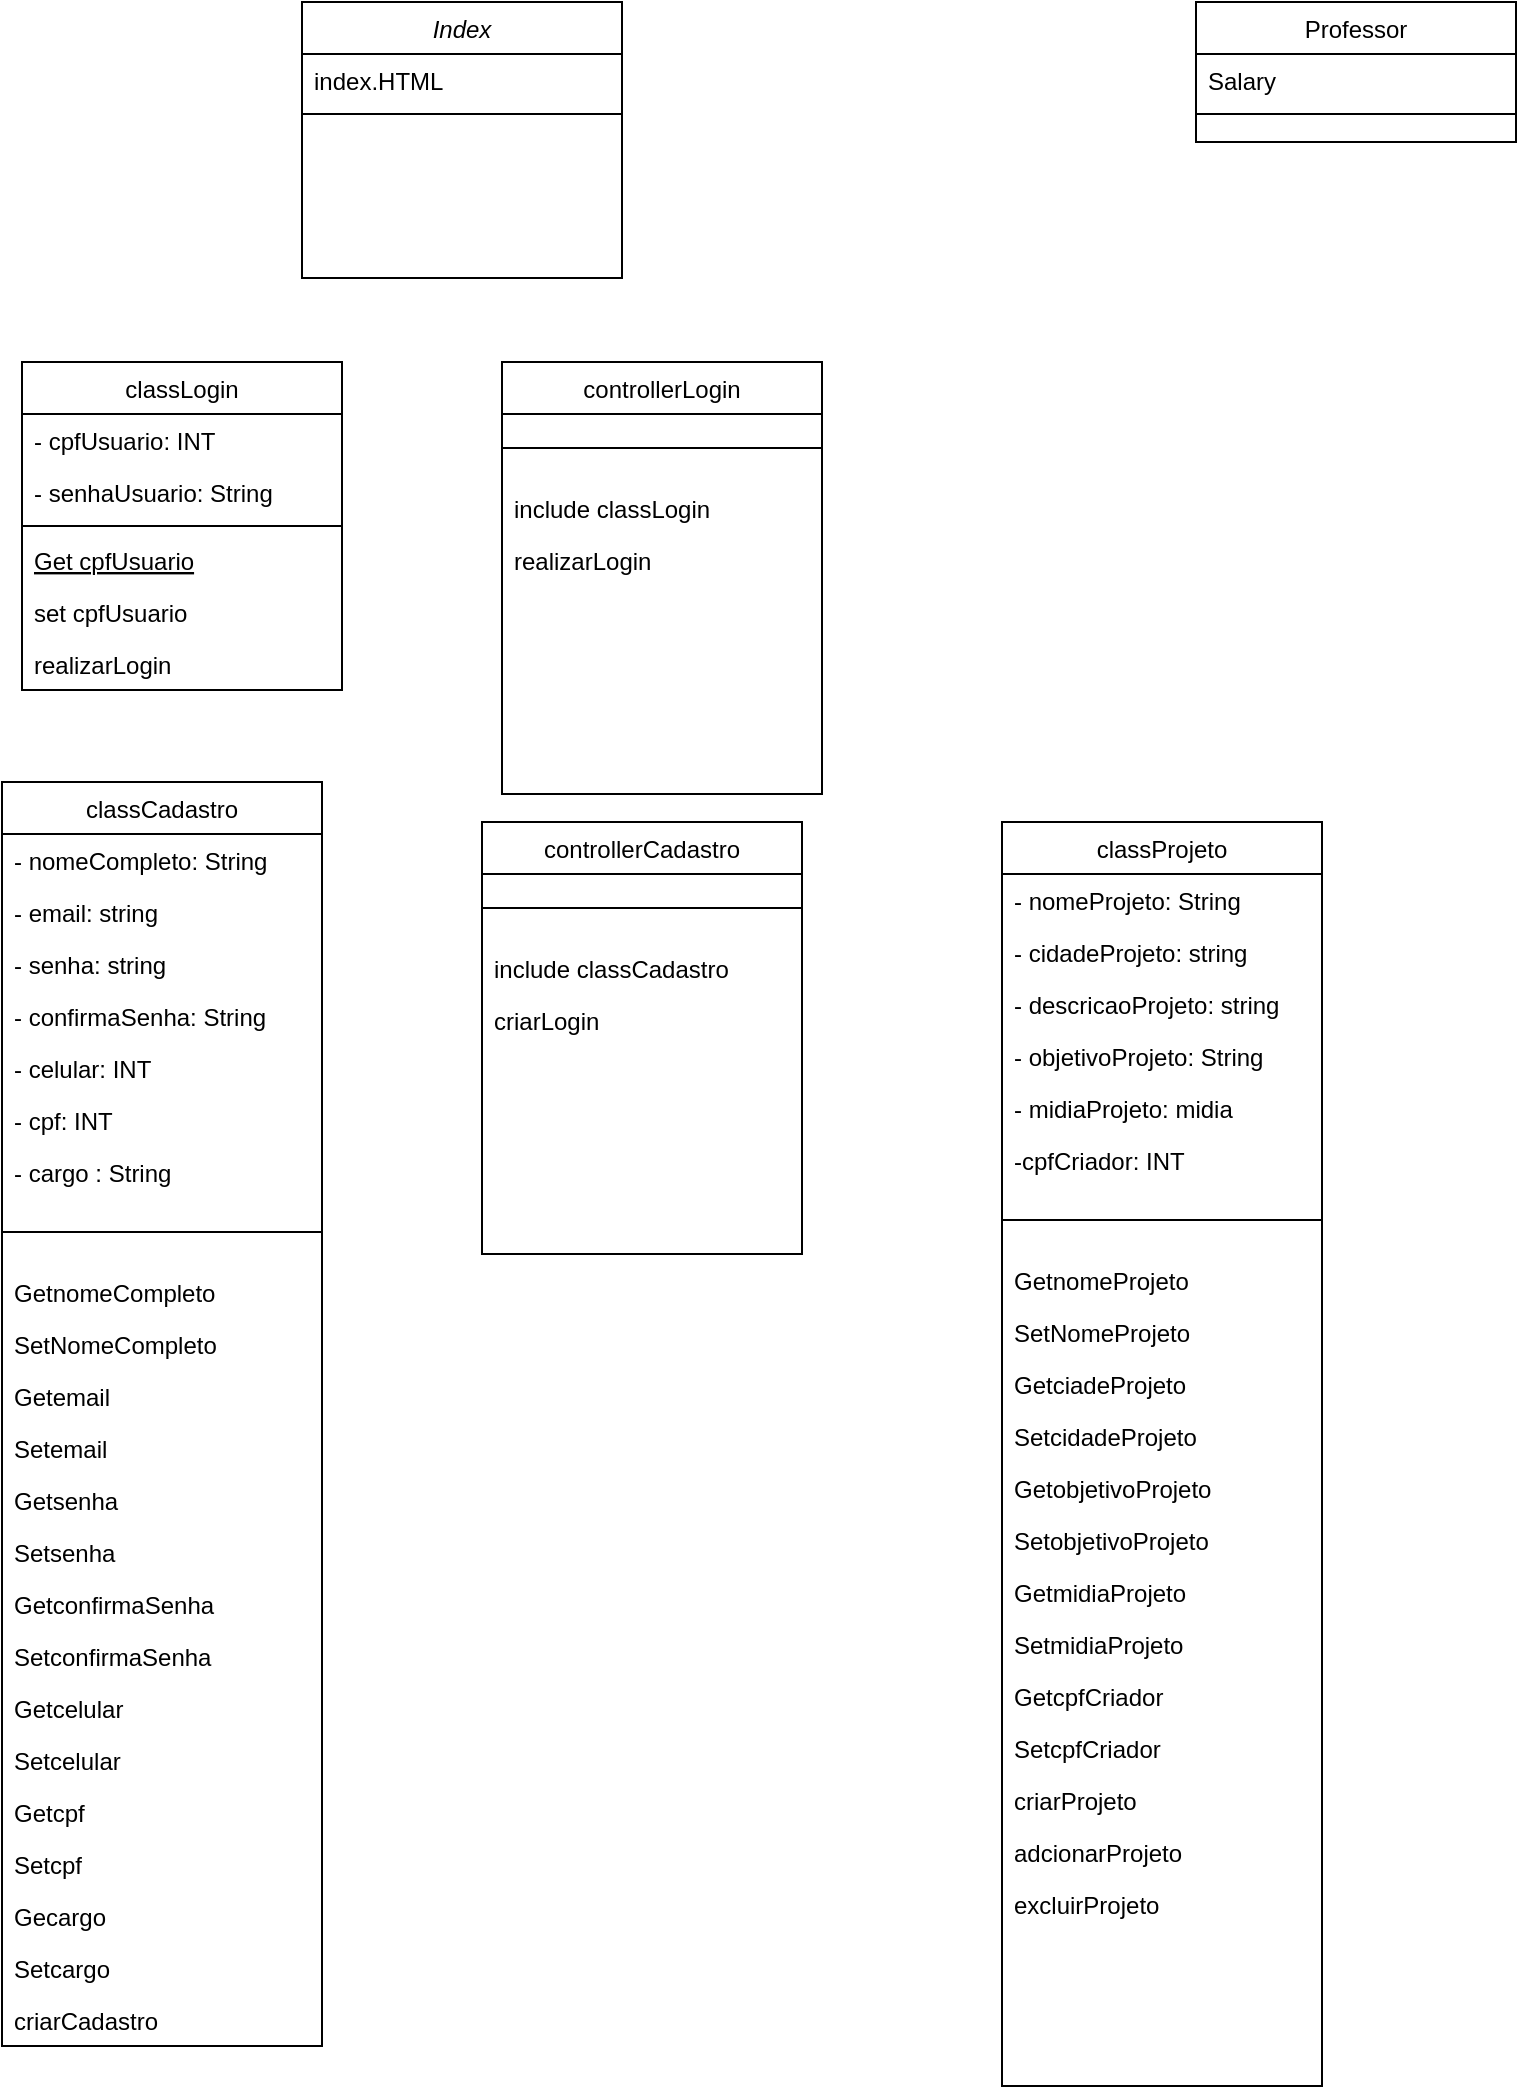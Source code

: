 <mxfile version="21.1.4" type="device">
  <diagram id="C5RBs43oDa-KdzZeNtuy" name="Page-1">
    <mxGraphModel dx="950" dy="549" grid="1" gridSize="10" guides="1" tooltips="1" connect="1" arrows="1" fold="1" page="1" pageScale="1" pageWidth="827" pageHeight="1169" math="0" shadow="0">
      <root>
        <mxCell id="WIyWlLk6GJQsqaUBKTNV-0" />
        <mxCell id="WIyWlLk6GJQsqaUBKTNV-1" parent="WIyWlLk6GJQsqaUBKTNV-0" />
        <mxCell id="zkfFHV4jXpPFQw0GAbJ--0" value="Index" style="swimlane;fontStyle=2;align=center;verticalAlign=top;childLayout=stackLayout;horizontal=1;startSize=26;horizontalStack=0;resizeParent=1;resizeLast=0;collapsible=1;marginBottom=0;rounded=0;shadow=0;strokeWidth=1;" parent="WIyWlLk6GJQsqaUBKTNV-1" vertex="1">
          <mxGeometry x="220" y="120" width="160" height="138" as="geometry">
            <mxRectangle x="230" y="140" width="160" height="26" as="alternateBounds" />
          </mxGeometry>
        </mxCell>
        <mxCell id="zkfFHV4jXpPFQw0GAbJ--1" value="index.HTML&#xa;" style="text;align=left;verticalAlign=top;spacingLeft=4;spacingRight=4;overflow=hidden;rotatable=0;points=[[0,0.5],[1,0.5]];portConstraint=eastwest;" parent="zkfFHV4jXpPFQw0GAbJ--0" vertex="1">
          <mxGeometry y="26" width="160" height="26" as="geometry" />
        </mxCell>
        <mxCell id="zkfFHV4jXpPFQw0GAbJ--4" value="" style="line;html=1;strokeWidth=1;align=left;verticalAlign=middle;spacingTop=-1;spacingLeft=3;spacingRight=3;rotatable=0;labelPosition=right;points=[];portConstraint=eastwest;" parent="zkfFHV4jXpPFQw0GAbJ--0" vertex="1">
          <mxGeometry y="52" width="160" height="8" as="geometry" />
        </mxCell>
        <mxCell id="zkfFHV4jXpPFQw0GAbJ--6" value="classLogin" style="swimlane;fontStyle=0;align=center;verticalAlign=top;childLayout=stackLayout;horizontal=1;startSize=26;horizontalStack=0;resizeParent=1;resizeLast=0;collapsible=1;marginBottom=0;rounded=0;shadow=0;strokeWidth=1;" parent="WIyWlLk6GJQsqaUBKTNV-1" vertex="1">
          <mxGeometry x="80" y="300" width="160" height="164" as="geometry">
            <mxRectangle x="80" y="300" width="160" height="26" as="alternateBounds" />
          </mxGeometry>
        </mxCell>
        <mxCell id="zkfFHV4jXpPFQw0GAbJ--7" value="- cpfUsuario: INT" style="text;align=left;verticalAlign=top;spacingLeft=4;spacingRight=4;overflow=hidden;rotatable=0;points=[[0,0.5],[1,0.5]];portConstraint=eastwest;" parent="zkfFHV4jXpPFQw0GAbJ--6" vertex="1">
          <mxGeometry y="26" width="160" height="26" as="geometry" />
        </mxCell>
        <mxCell id="zkfFHV4jXpPFQw0GAbJ--8" value="- senhaUsuario: String " style="text;align=left;verticalAlign=top;spacingLeft=4;spacingRight=4;overflow=hidden;rotatable=0;points=[[0,0.5],[1,0.5]];portConstraint=eastwest;rounded=0;shadow=0;html=0;" parent="zkfFHV4jXpPFQw0GAbJ--6" vertex="1">
          <mxGeometry y="52" width="160" height="26" as="geometry" />
        </mxCell>
        <mxCell id="zkfFHV4jXpPFQw0GAbJ--9" value="" style="line;html=1;strokeWidth=1;align=left;verticalAlign=middle;spacingTop=-1;spacingLeft=3;spacingRight=3;rotatable=0;labelPosition=right;points=[];portConstraint=eastwest;" parent="zkfFHV4jXpPFQw0GAbJ--6" vertex="1">
          <mxGeometry y="78" width="160" height="8" as="geometry" />
        </mxCell>
        <mxCell id="zkfFHV4jXpPFQw0GAbJ--10" value="Get cpfUsuario" style="text;align=left;verticalAlign=top;spacingLeft=4;spacingRight=4;overflow=hidden;rotatable=0;points=[[0,0.5],[1,0.5]];portConstraint=eastwest;fontStyle=4;strokeColor=none;" parent="zkfFHV4jXpPFQw0GAbJ--6" vertex="1">
          <mxGeometry y="86" width="160" height="26" as="geometry" />
        </mxCell>
        <mxCell id="zkfFHV4jXpPFQw0GAbJ--11" value="set cpfUsuario" style="text;align=left;verticalAlign=top;spacingLeft=4;spacingRight=4;overflow=hidden;rotatable=0;points=[[0,0.5],[1,0.5]];portConstraint=eastwest;" parent="zkfFHV4jXpPFQw0GAbJ--6" vertex="1">
          <mxGeometry y="112" width="160" height="26" as="geometry" />
        </mxCell>
        <mxCell id="Jmb-bmkT--kfqNME3nwQ-0" value="realizarLogin" style="text;align=left;verticalAlign=top;spacingLeft=4;spacingRight=4;overflow=hidden;rotatable=0;points=[[0,0.5],[1,0.5]];portConstraint=eastwest;" vertex="1" parent="zkfFHV4jXpPFQw0GAbJ--6">
          <mxGeometry y="138" width="160" height="26" as="geometry" />
        </mxCell>
        <mxCell id="zkfFHV4jXpPFQw0GAbJ--13" value="Professor" style="swimlane;fontStyle=0;align=center;verticalAlign=top;childLayout=stackLayout;horizontal=1;startSize=26;horizontalStack=0;resizeParent=1;resizeLast=0;collapsible=1;marginBottom=0;rounded=0;shadow=0;strokeWidth=1;" parent="WIyWlLk6GJQsqaUBKTNV-1" vertex="1">
          <mxGeometry x="667" y="120" width="160" height="70" as="geometry">
            <mxRectangle x="340" y="380" width="170" height="26" as="alternateBounds" />
          </mxGeometry>
        </mxCell>
        <mxCell id="zkfFHV4jXpPFQw0GAbJ--14" value="Salary" style="text;align=left;verticalAlign=top;spacingLeft=4;spacingRight=4;overflow=hidden;rotatable=0;points=[[0,0.5],[1,0.5]];portConstraint=eastwest;" parent="zkfFHV4jXpPFQw0GAbJ--13" vertex="1">
          <mxGeometry y="26" width="160" height="26" as="geometry" />
        </mxCell>
        <mxCell id="zkfFHV4jXpPFQw0GAbJ--15" value="" style="line;html=1;strokeWidth=1;align=left;verticalAlign=middle;spacingTop=-1;spacingLeft=3;spacingRight=3;rotatable=0;labelPosition=right;points=[];portConstraint=eastwest;" parent="zkfFHV4jXpPFQw0GAbJ--13" vertex="1">
          <mxGeometry y="52" width="160" height="8" as="geometry" />
        </mxCell>
        <mxCell id="zkfFHV4jXpPFQw0GAbJ--17" value="controllerLogin" style="swimlane;fontStyle=0;align=center;verticalAlign=top;childLayout=stackLayout;horizontal=1;startSize=26;horizontalStack=0;resizeParent=1;resizeLast=0;collapsible=1;marginBottom=0;rounded=0;shadow=0;strokeWidth=1;" parent="WIyWlLk6GJQsqaUBKTNV-1" vertex="1">
          <mxGeometry x="320" y="300" width="160" height="216" as="geometry">
            <mxRectangle x="550" y="140" width="160" height="26" as="alternateBounds" />
          </mxGeometry>
        </mxCell>
        <mxCell id="zkfFHV4jXpPFQw0GAbJ--23" value="" style="line;html=1;strokeWidth=1;align=left;verticalAlign=middle;spacingTop=-1;spacingLeft=3;spacingRight=3;rotatable=0;labelPosition=right;points=[];portConstraint=eastwest;" parent="zkfFHV4jXpPFQw0GAbJ--17" vertex="1">
          <mxGeometry y="26" width="160" height="34" as="geometry" />
        </mxCell>
        <mxCell id="zkfFHV4jXpPFQw0GAbJ--24" value="include classLogin" style="text;align=left;verticalAlign=top;spacingLeft=4;spacingRight=4;overflow=hidden;rotatable=0;points=[[0,0.5],[1,0.5]];portConstraint=eastwest;" parent="zkfFHV4jXpPFQw0GAbJ--17" vertex="1">
          <mxGeometry y="60" width="160" height="26" as="geometry" />
        </mxCell>
        <mxCell id="Jmb-bmkT--kfqNME3nwQ-1" value="realizarLogin" style="text;align=left;verticalAlign=top;spacingLeft=4;spacingRight=4;overflow=hidden;rotatable=0;points=[[0,0.5],[1,0.5]];portConstraint=eastwest;" vertex="1" parent="zkfFHV4jXpPFQw0GAbJ--17">
          <mxGeometry y="86" width="160" height="26" as="geometry" />
        </mxCell>
        <mxCell id="Jmb-bmkT--kfqNME3nwQ-2" value="controllerCadastro" style="swimlane;fontStyle=0;align=center;verticalAlign=top;childLayout=stackLayout;horizontal=1;startSize=26;horizontalStack=0;resizeParent=1;resizeLast=0;collapsible=1;marginBottom=0;rounded=0;shadow=0;strokeWidth=1;" vertex="1" parent="WIyWlLk6GJQsqaUBKTNV-1">
          <mxGeometry x="310" y="530" width="160" height="216" as="geometry">
            <mxRectangle x="550" y="140" width="160" height="26" as="alternateBounds" />
          </mxGeometry>
        </mxCell>
        <mxCell id="Jmb-bmkT--kfqNME3nwQ-3" value="" style="line;html=1;strokeWidth=1;align=left;verticalAlign=middle;spacingTop=-1;spacingLeft=3;spacingRight=3;rotatable=0;labelPosition=right;points=[];portConstraint=eastwest;" vertex="1" parent="Jmb-bmkT--kfqNME3nwQ-2">
          <mxGeometry y="26" width="160" height="34" as="geometry" />
        </mxCell>
        <mxCell id="Jmb-bmkT--kfqNME3nwQ-4" value="include classCadastro" style="text;align=left;verticalAlign=top;spacingLeft=4;spacingRight=4;overflow=hidden;rotatable=0;points=[[0,0.5],[1,0.5]];portConstraint=eastwest;" vertex="1" parent="Jmb-bmkT--kfqNME3nwQ-2">
          <mxGeometry y="60" width="160" height="26" as="geometry" />
        </mxCell>
        <mxCell id="Jmb-bmkT--kfqNME3nwQ-5" value="criarLogin" style="text;align=left;verticalAlign=top;spacingLeft=4;spacingRight=4;overflow=hidden;rotatable=0;points=[[0,0.5],[1,0.5]];portConstraint=eastwest;" vertex="1" parent="Jmb-bmkT--kfqNME3nwQ-2">
          <mxGeometry y="86" width="160" height="26" as="geometry" />
        </mxCell>
        <mxCell id="Jmb-bmkT--kfqNME3nwQ-6" value="classCadastro" style="swimlane;fontStyle=0;align=center;verticalAlign=top;childLayout=stackLayout;horizontal=1;startSize=26;horizontalStack=0;resizeParent=1;resizeLast=0;collapsible=1;marginBottom=0;rounded=0;shadow=0;strokeWidth=1;" vertex="1" parent="WIyWlLk6GJQsqaUBKTNV-1">
          <mxGeometry x="70" y="510" width="160" height="632" as="geometry">
            <mxRectangle x="70" y="510" width="160" height="26" as="alternateBounds" />
          </mxGeometry>
        </mxCell>
        <mxCell id="Jmb-bmkT--kfqNME3nwQ-10" value="- nomeCompleto: String" style="text;align=left;verticalAlign=top;spacingLeft=4;spacingRight=4;overflow=hidden;rotatable=0;points=[[0,0.5],[1,0.5]];portConstraint=eastwest;" vertex="1" parent="Jmb-bmkT--kfqNME3nwQ-6">
          <mxGeometry y="26" width="160" height="26" as="geometry" />
        </mxCell>
        <mxCell id="Jmb-bmkT--kfqNME3nwQ-11" value="- email: string" style="text;align=left;verticalAlign=top;spacingLeft=4;spacingRight=4;overflow=hidden;rotatable=0;points=[[0,0.5],[1,0.5]];portConstraint=eastwest;" vertex="1" parent="Jmb-bmkT--kfqNME3nwQ-6">
          <mxGeometry y="52" width="160" height="26" as="geometry" />
        </mxCell>
        <mxCell id="Jmb-bmkT--kfqNME3nwQ-12" value="- senha: string" style="text;align=left;verticalAlign=top;spacingLeft=4;spacingRight=4;overflow=hidden;rotatable=0;points=[[0,0.5],[1,0.5]];portConstraint=eastwest;" vertex="1" parent="Jmb-bmkT--kfqNME3nwQ-6">
          <mxGeometry y="78" width="160" height="26" as="geometry" />
        </mxCell>
        <mxCell id="Jmb-bmkT--kfqNME3nwQ-17" value="- confirmaSenha: String" style="text;align=left;verticalAlign=top;spacingLeft=4;spacingRight=4;overflow=hidden;rotatable=0;points=[[0,0.5],[1,0.5]];portConstraint=eastwest;" vertex="1" parent="Jmb-bmkT--kfqNME3nwQ-6">
          <mxGeometry y="104" width="160" height="26" as="geometry" />
        </mxCell>
        <mxCell id="Jmb-bmkT--kfqNME3nwQ-13" value="- celular: INT" style="text;align=left;verticalAlign=top;spacingLeft=4;spacingRight=4;overflow=hidden;rotatable=0;points=[[0,0.5],[1,0.5]];portConstraint=eastwest;" vertex="1" parent="Jmb-bmkT--kfqNME3nwQ-6">
          <mxGeometry y="130" width="160" height="26" as="geometry" />
        </mxCell>
        <mxCell id="Jmb-bmkT--kfqNME3nwQ-14" value="- cpf: INT" style="text;align=left;verticalAlign=top;spacingLeft=4;spacingRight=4;overflow=hidden;rotatable=0;points=[[0,0.5],[1,0.5]];portConstraint=eastwest;" vertex="1" parent="Jmb-bmkT--kfqNME3nwQ-6">
          <mxGeometry y="156" width="160" height="26" as="geometry" />
        </mxCell>
        <mxCell id="Jmb-bmkT--kfqNME3nwQ-15" value="- cargo : String" style="text;align=left;verticalAlign=top;spacingLeft=4;spacingRight=4;overflow=hidden;rotatable=0;points=[[0,0.5],[1,0.5]];portConstraint=eastwest;" vertex="1" parent="Jmb-bmkT--kfqNME3nwQ-6">
          <mxGeometry y="182" width="160" height="26" as="geometry" />
        </mxCell>
        <mxCell id="Jmb-bmkT--kfqNME3nwQ-7" value="" style="line;html=1;strokeWidth=1;align=left;verticalAlign=middle;spacingTop=-1;spacingLeft=3;spacingRight=3;rotatable=0;labelPosition=right;points=[];portConstraint=eastwest;" vertex="1" parent="Jmb-bmkT--kfqNME3nwQ-6">
          <mxGeometry y="208" width="160" height="34" as="geometry" />
        </mxCell>
        <mxCell id="Jmb-bmkT--kfqNME3nwQ-8" value="GetnomeCompleto" style="text;align=left;verticalAlign=top;spacingLeft=4;spacingRight=4;overflow=hidden;rotatable=0;points=[[0,0.5],[1,0.5]];portConstraint=eastwest;" vertex="1" parent="Jmb-bmkT--kfqNME3nwQ-6">
          <mxGeometry y="242" width="160" height="26" as="geometry" />
        </mxCell>
        <mxCell id="Jmb-bmkT--kfqNME3nwQ-9" value="SetNomeCompleto" style="text;align=left;verticalAlign=top;spacingLeft=4;spacingRight=4;overflow=hidden;rotatable=0;points=[[0,0.5],[1,0.5]];portConstraint=eastwest;" vertex="1" parent="Jmb-bmkT--kfqNME3nwQ-6">
          <mxGeometry y="268" width="160" height="26" as="geometry" />
        </mxCell>
        <mxCell id="Jmb-bmkT--kfqNME3nwQ-18" value="Getemail" style="text;align=left;verticalAlign=top;spacingLeft=4;spacingRight=4;overflow=hidden;rotatable=0;points=[[0,0.5],[1,0.5]];portConstraint=eastwest;" vertex="1" parent="Jmb-bmkT--kfqNME3nwQ-6">
          <mxGeometry y="294" width="160" height="26" as="geometry" />
        </mxCell>
        <mxCell id="Jmb-bmkT--kfqNME3nwQ-19" value="Setemail" style="text;align=left;verticalAlign=top;spacingLeft=4;spacingRight=4;overflow=hidden;rotatable=0;points=[[0,0.5],[1,0.5]];portConstraint=eastwest;" vertex="1" parent="Jmb-bmkT--kfqNME3nwQ-6">
          <mxGeometry y="320" width="160" height="26" as="geometry" />
        </mxCell>
        <mxCell id="Jmb-bmkT--kfqNME3nwQ-20" value="Getsenha" style="text;align=left;verticalAlign=top;spacingLeft=4;spacingRight=4;overflow=hidden;rotatable=0;points=[[0,0.5],[1,0.5]];portConstraint=eastwest;" vertex="1" parent="Jmb-bmkT--kfqNME3nwQ-6">
          <mxGeometry y="346" width="160" height="26" as="geometry" />
        </mxCell>
        <mxCell id="Jmb-bmkT--kfqNME3nwQ-21" value="Setsenha" style="text;align=left;verticalAlign=top;spacingLeft=4;spacingRight=4;overflow=hidden;rotatable=0;points=[[0,0.5],[1,0.5]];portConstraint=eastwest;" vertex="1" parent="Jmb-bmkT--kfqNME3nwQ-6">
          <mxGeometry y="372" width="160" height="26" as="geometry" />
        </mxCell>
        <mxCell id="Jmb-bmkT--kfqNME3nwQ-22" value="GetconfirmaSenha" style="text;align=left;verticalAlign=top;spacingLeft=4;spacingRight=4;overflow=hidden;rotatable=0;points=[[0,0.5],[1,0.5]];portConstraint=eastwest;" vertex="1" parent="Jmb-bmkT--kfqNME3nwQ-6">
          <mxGeometry y="398" width="160" height="26" as="geometry" />
        </mxCell>
        <mxCell id="Jmb-bmkT--kfqNME3nwQ-23" value="SetconfirmaSenha" style="text;align=left;verticalAlign=top;spacingLeft=4;spacingRight=4;overflow=hidden;rotatable=0;points=[[0,0.5],[1,0.5]];portConstraint=eastwest;" vertex="1" parent="Jmb-bmkT--kfqNME3nwQ-6">
          <mxGeometry y="424" width="160" height="26" as="geometry" />
        </mxCell>
        <mxCell id="Jmb-bmkT--kfqNME3nwQ-24" value="Getcelular" style="text;align=left;verticalAlign=top;spacingLeft=4;spacingRight=4;overflow=hidden;rotatable=0;points=[[0,0.5],[1,0.5]];portConstraint=eastwest;" vertex="1" parent="Jmb-bmkT--kfqNME3nwQ-6">
          <mxGeometry y="450" width="160" height="26" as="geometry" />
        </mxCell>
        <mxCell id="Jmb-bmkT--kfqNME3nwQ-25" value="Setcelular" style="text;align=left;verticalAlign=top;spacingLeft=4;spacingRight=4;overflow=hidden;rotatable=0;points=[[0,0.5],[1,0.5]];portConstraint=eastwest;" vertex="1" parent="Jmb-bmkT--kfqNME3nwQ-6">
          <mxGeometry y="476" width="160" height="26" as="geometry" />
        </mxCell>
        <mxCell id="Jmb-bmkT--kfqNME3nwQ-26" value="Getcpf" style="text;align=left;verticalAlign=top;spacingLeft=4;spacingRight=4;overflow=hidden;rotatable=0;points=[[0,0.5],[1,0.5]];portConstraint=eastwest;" vertex="1" parent="Jmb-bmkT--kfqNME3nwQ-6">
          <mxGeometry y="502" width="160" height="26" as="geometry" />
        </mxCell>
        <mxCell id="Jmb-bmkT--kfqNME3nwQ-27" value="Setcpf" style="text;align=left;verticalAlign=top;spacingLeft=4;spacingRight=4;overflow=hidden;rotatable=0;points=[[0,0.5],[1,0.5]];portConstraint=eastwest;" vertex="1" parent="Jmb-bmkT--kfqNME3nwQ-6">
          <mxGeometry y="528" width="160" height="26" as="geometry" />
        </mxCell>
        <mxCell id="Jmb-bmkT--kfqNME3nwQ-28" value="Gecargo" style="text;align=left;verticalAlign=top;spacingLeft=4;spacingRight=4;overflow=hidden;rotatable=0;points=[[0,0.5],[1,0.5]];portConstraint=eastwest;" vertex="1" parent="Jmb-bmkT--kfqNME3nwQ-6">
          <mxGeometry y="554" width="160" height="26" as="geometry" />
        </mxCell>
        <mxCell id="Jmb-bmkT--kfqNME3nwQ-29" value="Setcargo" style="text;align=left;verticalAlign=top;spacingLeft=4;spacingRight=4;overflow=hidden;rotatable=0;points=[[0,0.5],[1,0.5]];portConstraint=eastwest;" vertex="1" parent="Jmb-bmkT--kfqNME3nwQ-6">
          <mxGeometry y="580" width="160" height="26" as="geometry" />
        </mxCell>
        <mxCell id="Jmb-bmkT--kfqNME3nwQ-30" value="criarCadastro" style="text;align=left;verticalAlign=top;spacingLeft=4;spacingRight=4;overflow=hidden;rotatable=0;points=[[0,0.5],[1,0.5]];portConstraint=eastwest;" vertex="1" parent="Jmb-bmkT--kfqNME3nwQ-6">
          <mxGeometry y="606" width="160" height="26" as="geometry" />
        </mxCell>
        <mxCell id="Jmb-bmkT--kfqNME3nwQ-32" value="classProjeto" style="swimlane;fontStyle=0;align=center;verticalAlign=top;childLayout=stackLayout;horizontal=1;startSize=26;horizontalStack=0;resizeParent=1;resizeLast=0;collapsible=1;marginBottom=0;rounded=0;shadow=0;strokeWidth=1;" vertex="1" parent="WIyWlLk6GJQsqaUBKTNV-1">
          <mxGeometry x="570" y="530" width="160" height="632" as="geometry">
            <mxRectangle x="70" y="510" width="160" height="26" as="alternateBounds" />
          </mxGeometry>
        </mxCell>
        <mxCell id="Jmb-bmkT--kfqNME3nwQ-33" value="- nomeProjeto: String" style="text;align=left;verticalAlign=top;spacingLeft=4;spacingRight=4;overflow=hidden;rotatable=0;points=[[0,0.5],[1,0.5]];portConstraint=eastwest;" vertex="1" parent="Jmb-bmkT--kfqNME3nwQ-32">
          <mxGeometry y="26" width="160" height="26" as="geometry" />
        </mxCell>
        <mxCell id="Jmb-bmkT--kfqNME3nwQ-34" value="- cidadeProjeto: string" style="text;align=left;verticalAlign=top;spacingLeft=4;spacingRight=4;overflow=hidden;rotatable=0;points=[[0,0.5],[1,0.5]];portConstraint=eastwest;" vertex="1" parent="Jmb-bmkT--kfqNME3nwQ-32">
          <mxGeometry y="52" width="160" height="26" as="geometry" />
        </mxCell>
        <mxCell id="Jmb-bmkT--kfqNME3nwQ-35" value="- descricaoProjeto: string" style="text;align=left;verticalAlign=top;spacingLeft=4;spacingRight=4;overflow=hidden;rotatable=0;points=[[0,0.5],[1,0.5]];portConstraint=eastwest;" vertex="1" parent="Jmb-bmkT--kfqNME3nwQ-32">
          <mxGeometry y="78" width="160" height="26" as="geometry" />
        </mxCell>
        <mxCell id="Jmb-bmkT--kfqNME3nwQ-36" value="- objetivoProjeto: String" style="text;align=left;verticalAlign=top;spacingLeft=4;spacingRight=4;overflow=hidden;rotatable=0;points=[[0,0.5],[1,0.5]];portConstraint=eastwest;" vertex="1" parent="Jmb-bmkT--kfqNME3nwQ-32">
          <mxGeometry y="104" width="160" height="26" as="geometry" />
        </mxCell>
        <mxCell id="Jmb-bmkT--kfqNME3nwQ-37" value="- midiaProjeto: midia" style="text;align=left;verticalAlign=top;spacingLeft=4;spacingRight=4;overflow=hidden;rotatable=0;points=[[0,0.5],[1,0.5]];portConstraint=eastwest;" vertex="1" parent="Jmb-bmkT--kfqNME3nwQ-32">
          <mxGeometry y="130" width="160" height="26" as="geometry" />
        </mxCell>
        <mxCell id="Jmb-bmkT--kfqNME3nwQ-39" value="-cpfCriador: INT" style="text;align=left;verticalAlign=top;spacingLeft=4;spacingRight=4;overflow=hidden;rotatable=0;points=[[0,0.5],[1,0.5]];portConstraint=eastwest;" vertex="1" parent="Jmb-bmkT--kfqNME3nwQ-32">
          <mxGeometry y="156" width="160" height="26" as="geometry" />
        </mxCell>
        <mxCell id="Jmb-bmkT--kfqNME3nwQ-40" value="" style="line;html=1;strokeWidth=1;align=left;verticalAlign=middle;spacingTop=-1;spacingLeft=3;spacingRight=3;rotatable=0;labelPosition=right;points=[];portConstraint=eastwest;" vertex="1" parent="Jmb-bmkT--kfqNME3nwQ-32">
          <mxGeometry y="182" width="160" height="34" as="geometry" />
        </mxCell>
        <mxCell id="Jmb-bmkT--kfqNME3nwQ-41" value="GetnomeProjeto" style="text;align=left;verticalAlign=top;spacingLeft=4;spacingRight=4;overflow=hidden;rotatable=0;points=[[0,0.5],[1,0.5]];portConstraint=eastwest;" vertex="1" parent="Jmb-bmkT--kfqNME3nwQ-32">
          <mxGeometry y="216" width="160" height="26" as="geometry" />
        </mxCell>
        <mxCell id="Jmb-bmkT--kfqNME3nwQ-42" value="SetNomeProjeto" style="text;align=left;verticalAlign=top;spacingLeft=4;spacingRight=4;overflow=hidden;rotatable=0;points=[[0,0.5],[1,0.5]];portConstraint=eastwest;" vertex="1" parent="Jmb-bmkT--kfqNME3nwQ-32">
          <mxGeometry y="242" width="160" height="26" as="geometry" />
        </mxCell>
        <mxCell id="Jmb-bmkT--kfqNME3nwQ-43" value="GetciadeProjeto" style="text;align=left;verticalAlign=top;spacingLeft=4;spacingRight=4;overflow=hidden;rotatable=0;points=[[0,0.5],[1,0.5]];portConstraint=eastwest;" vertex="1" parent="Jmb-bmkT--kfqNME3nwQ-32">
          <mxGeometry y="268" width="160" height="26" as="geometry" />
        </mxCell>
        <mxCell id="Jmb-bmkT--kfqNME3nwQ-44" value="SetcidadeProjeto" style="text;align=left;verticalAlign=top;spacingLeft=4;spacingRight=4;overflow=hidden;rotatable=0;points=[[0,0.5],[1,0.5]];portConstraint=eastwest;" vertex="1" parent="Jmb-bmkT--kfqNME3nwQ-32">
          <mxGeometry y="294" width="160" height="26" as="geometry" />
        </mxCell>
        <mxCell id="Jmb-bmkT--kfqNME3nwQ-45" value="GetobjetivoProjeto" style="text;align=left;verticalAlign=top;spacingLeft=4;spacingRight=4;overflow=hidden;rotatable=0;points=[[0,0.5],[1,0.5]];portConstraint=eastwest;" vertex="1" parent="Jmb-bmkT--kfqNME3nwQ-32">
          <mxGeometry y="320" width="160" height="26" as="geometry" />
        </mxCell>
        <mxCell id="Jmb-bmkT--kfqNME3nwQ-46" value="SetobjetivoProjeto" style="text;align=left;verticalAlign=top;spacingLeft=4;spacingRight=4;overflow=hidden;rotatable=0;points=[[0,0.5],[1,0.5]];portConstraint=eastwest;" vertex="1" parent="Jmb-bmkT--kfqNME3nwQ-32">
          <mxGeometry y="346" width="160" height="26" as="geometry" />
        </mxCell>
        <mxCell id="Jmb-bmkT--kfqNME3nwQ-47" value="GetmidiaProjeto" style="text;align=left;verticalAlign=top;spacingLeft=4;spacingRight=4;overflow=hidden;rotatable=0;points=[[0,0.5],[1,0.5]];portConstraint=eastwest;" vertex="1" parent="Jmb-bmkT--kfqNME3nwQ-32">
          <mxGeometry y="372" width="160" height="26" as="geometry" />
        </mxCell>
        <mxCell id="Jmb-bmkT--kfqNME3nwQ-48" value="SetmidiaProjeto" style="text;align=left;verticalAlign=top;spacingLeft=4;spacingRight=4;overflow=hidden;rotatable=0;points=[[0,0.5],[1,0.5]];portConstraint=eastwest;" vertex="1" parent="Jmb-bmkT--kfqNME3nwQ-32">
          <mxGeometry y="398" width="160" height="26" as="geometry" />
        </mxCell>
        <mxCell id="Jmb-bmkT--kfqNME3nwQ-49" value="GetcpfCriador" style="text;align=left;verticalAlign=top;spacingLeft=4;spacingRight=4;overflow=hidden;rotatable=0;points=[[0,0.5],[1,0.5]];portConstraint=eastwest;" vertex="1" parent="Jmb-bmkT--kfqNME3nwQ-32">
          <mxGeometry y="424" width="160" height="26" as="geometry" />
        </mxCell>
        <mxCell id="Jmb-bmkT--kfqNME3nwQ-50" value="SetcpfCriador" style="text;align=left;verticalAlign=top;spacingLeft=4;spacingRight=4;overflow=hidden;rotatable=0;points=[[0,0.5],[1,0.5]];portConstraint=eastwest;" vertex="1" parent="Jmb-bmkT--kfqNME3nwQ-32">
          <mxGeometry y="450" width="160" height="26" as="geometry" />
        </mxCell>
        <mxCell id="Jmb-bmkT--kfqNME3nwQ-54" value="criarProjeto" style="text;align=left;verticalAlign=top;spacingLeft=4;spacingRight=4;overflow=hidden;rotatable=0;points=[[0,0.5],[1,0.5]];portConstraint=eastwest;" vertex="1" parent="Jmb-bmkT--kfqNME3nwQ-32">
          <mxGeometry y="476" width="160" height="26" as="geometry" />
        </mxCell>
        <mxCell id="Jmb-bmkT--kfqNME3nwQ-55" value="adcionarProjeto" style="text;align=left;verticalAlign=top;spacingLeft=4;spacingRight=4;overflow=hidden;rotatable=0;points=[[0,0.5],[1,0.5]];portConstraint=eastwest;" vertex="1" parent="Jmb-bmkT--kfqNME3nwQ-32">
          <mxGeometry y="502" width="160" height="26" as="geometry" />
        </mxCell>
        <mxCell id="Jmb-bmkT--kfqNME3nwQ-56" value="excluirProjeto" style="text;align=left;verticalAlign=top;spacingLeft=4;spacingRight=4;overflow=hidden;rotatable=0;points=[[0,0.5],[1,0.5]];portConstraint=eastwest;" vertex="1" parent="Jmb-bmkT--kfqNME3nwQ-32">
          <mxGeometry y="528" width="160" height="26" as="geometry" />
        </mxCell>
      </root>
    </mxGraphModel>
  </diagram>
</mxfile>
